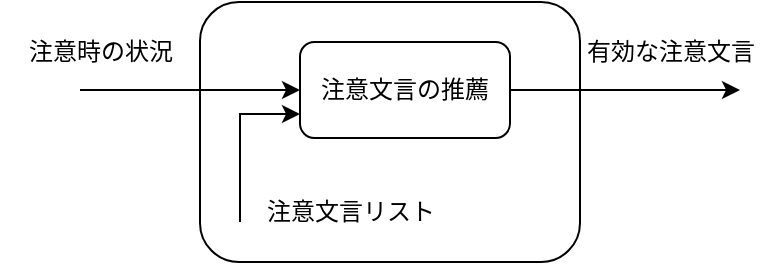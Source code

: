 <mxfile version="23.0.2" type="device">
  <diagram name="ページ1" id="viwxZNO0xttdkQiqWSKb">
    <mxGraphModel dx="1317" dy="717" grid="1" gridSize="10" guides="1" tooltips="1" connect="1" arrows="1" fold="1" page="1" pageScale="1" pageWidth="827" pageHeight="1169" math="0" shadow="0">
      <root>
        <mxCell id="0" />
        <mxCell id="1" parent="0" />
        <mxCell id="MKbPjpooYof7cKEaCcDO-11" value="" style="rounded=1;whiteSpace=wrap;html=1;" vertex="1" parent="1">
          <mxGeometry x="320" y="410" width="190" height="130" as="geometry" />
        </mxCell>
        <mxCell id="MKbPjpooYof7cKEaCcDO-3" value="" style="endArrow=classic;html=1;rounded=0;" edge="1" parent="1">
          <mxGeometry width="50" height="50" relative="1" as="geometry">
            <mxPoint x="260" y="454" as="sourcePoint" />
            <mxPoint x="370" y="454" as="targetPoint" />
          </mxGeometry>
        </mxCell>
        <mxCell id="MKbPjpooYof7cKEaCcDO-5" value="注意文言リスト" style="text;html=1;align=center;verticalAlign=middle;resizable=0;points=[];autosize=1;strokeColor=none;fillColor=none;" vertex="1" parent="1">
          <mxGeometry x="340" y="500" width="110" height="30" as="geometry" />
        </mxCell>
        <mxCell id="MKbPjpooYof7cKEaCcDO-6" style="edgeStyle=orthogonalEdgeStyle;rounded=0;orthogonalLoop=1;jettySize=auto;html=1;exitX=1;exitY=0.5;exitDx=0;exitDy=0;" edge="1" parent="1" source="MKbPjpooYof7cKEaCcDO-8">
          <mxGeometry relative="1" as="geometry">
            <mxPoint x="590" y="454" as="targetPoint" />
          </mxGeometry>
        </mxCell>
        <mxCell id="MKbPjpooYof7cKEaCcDO-7" style="edgeStyle=orthogonalEdgeStyle;rounded=0;orthogonalLoop=1;jettySize=auto;html=1;entryX=0;entryY=0.75;entryDx=0;entryDy=0;" edge="1" parent="1" target="MKbPjpooYof7cKEaCcDO-8">
          <mxGeometry relative="1" as="geometry">
            <mxPoint x="340" y="520" as="sourcePoint" />
            <Array as="points">
              <mxPoint x="340" y="466" />
            </Array>
          </mxGeometry>
        </mxCell>
        <mxCell id="MKbPjpooYof7cKEaCcDO-8" value="注意文言の推薦" style="rounded=1;whiteSpace=wrap;html=1;" vertex="1" parent="1">
          <mxGeometry x="370" y="430" width="105" height="48" as="geometry" />
        </mxCell>
        <mxCell id="MKbPjpooYof7cKEaCcDO-10" value="注意時の状況" style="text;html=1;align=center;verticalAlign=middle;resizable=0;points=[];autosize=1;strokeColor=none;fillColor=none;" vertex="1" parent="1">
          <mxGeometry x="220" y="420" width="100" height="30" as="geometry" />
        </mxCell>
        <mxCell id="MKbPjpooYof7cKEaCcDO-12" value="有効な注意文言" style="text;html=1;align=center;verticalAlign=middle;resizable=0;points=[];autosize=1;strokeColor=none;fillColor=none;" vertex="1" parent="1">
          <mxGeometry x="500" y="420" width="110" height="30" as="geometry" />
        </mxCell>
      </root>
    </mxGraphModel>
  </diagram>
</mxfile>
